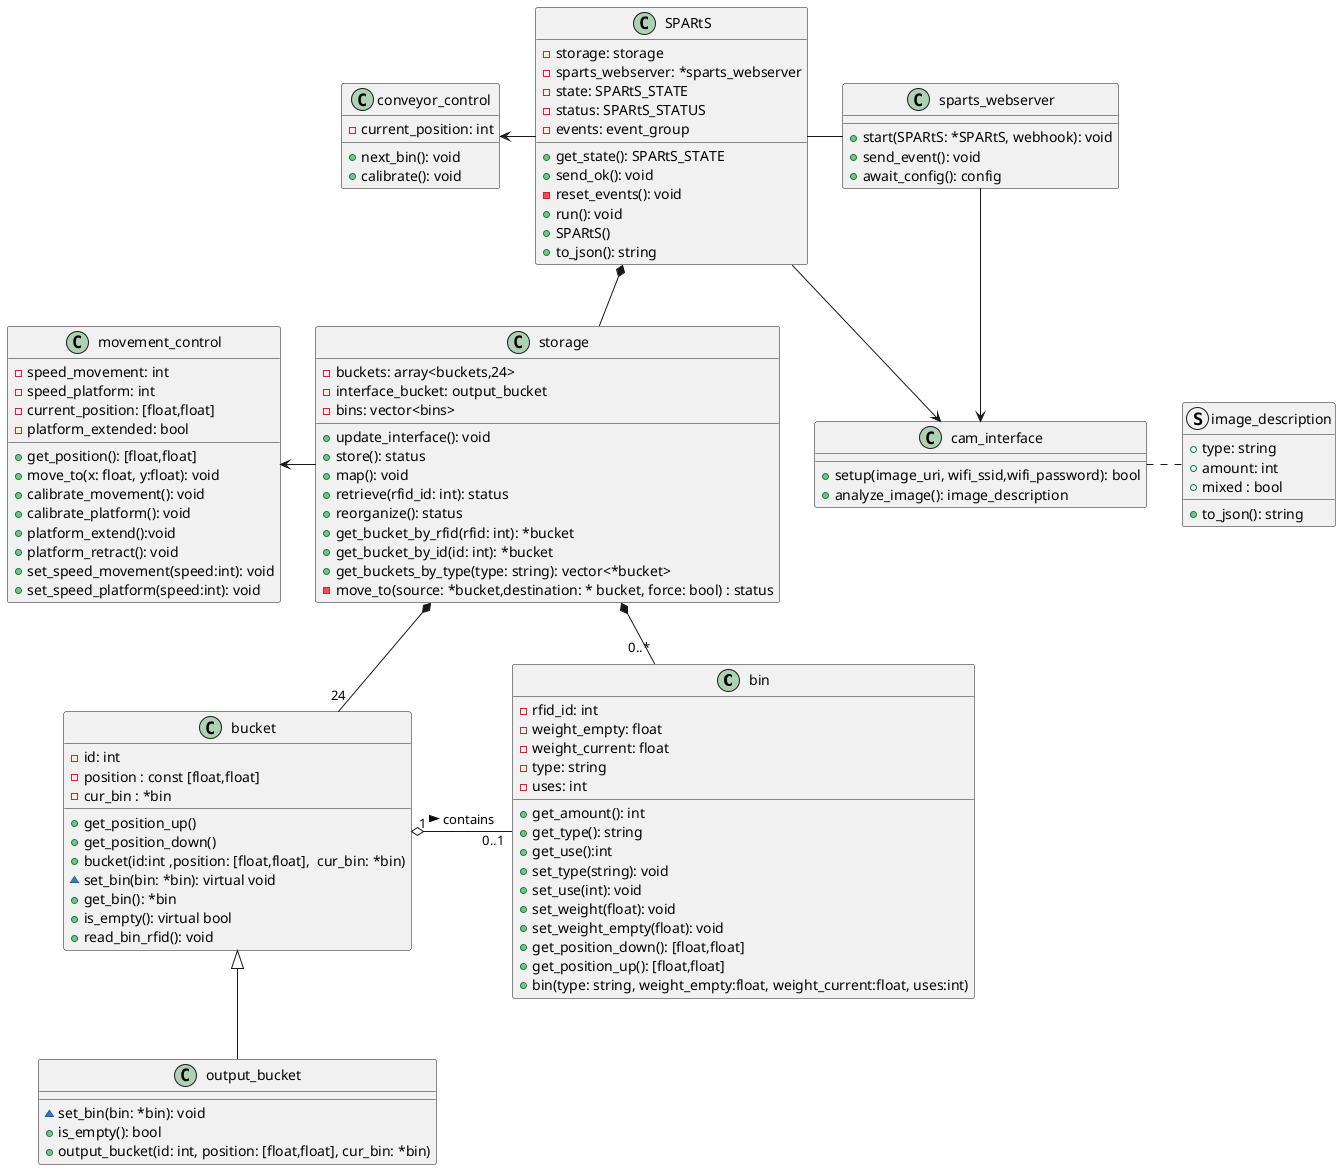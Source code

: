 @startuml class_diagram

class bin {
    - rfid_id: int
    - weight_empty: float
    - weight_current: float
    - type: string
    - uses: int
    + get_amount(): int 
    + get_type(): string
    + get_use():int
    + set_type(string): void
    + set_use(int): void
    + set_weight(float): void
    + set_weight_empty(float): void
    + get_position_down(): [float,float]
    + get_position_up(): [float,float]
    + bin(type: string, weight_empty:float, weight_current:float, uses:int)
}

class bucket {
    - id: int
    - position : const [float,float]
    - cur_bin : *bin
    + get_position_up()
    + get_position_down()
    + bucket(id:int ,position: [float,float],  cur_bin: *bin)
    ~ set_bin(bin: *bin): virtual void
    + get_bin(): *bin
    + is_empty(): virtual bool
    + read_bin_rfid(): void

}

class output_bucket {
    ~ set_bin(bin: *bin): void
    + is_empty(): bool
    + output_bucket(id: int, position: [float,float], cur_bin: *bin)
}

class storage
{
    - buckets: array<buckets,24>
    - interface_bucket: output_bucket
    - bins: vector<bins>
    + update_interface(): void
    + store(): status
    + map(): void
    + retrieve(rfid_id: int): status
    + reorganize(): status
    + get_bucket_by_rfid(rfid: int): *bucket
    + get_bucket_by_id(id: int): *bucket
    + get_buckets_by_type(type: string): vector<*bucket>
    - move_to(source: *bucket,destination: * bucket, force: bool) : status
}

bucket "1" o- "0..1" bin : contains >
bucket <|-- output_bucket

storage *-- "24" bucket
storage *-- "0..*" bin

class SPARtS {
    - storage: storage
    - sparts_webserver: *sparts_webserver
    - state: SPARtS_STATE
    - status: SPARtS_STATUS
    - events: event_group
    + get_state(): SPARtS_STATE
    + send_ok(): void
    - reset_events(): void
    + run(): void
    + SPARtS()
    + to_json(): string
}

SPARtS *-- storage

class sparts_webserver {
    + start(SPARtS: *SPARtS, webhook): void
    + send_event(): void
    + await_config(): config
}
SPARtS - sparts_webserver

class cam_interface {
    + setup(image_uri, wifi_ssid,wifi_password): bool
    + analyze_image(): image_description
}
SPARtS --> cam_interface
sparts_webserver --> cam_interface

movement_control <-r- storage

struct image_description {
    + type: string
    + amount: int
    + mixed : bool
    + to_json(): string
}
cam_interface . image_description

class conveyor_control {
    - current_position: int
    + next_bin(): void
    + calibrate(): void
}

conveyor_control <- SPARtS

class movement_control {
    - speed_movement: int
    - speed_platform: int
    - current_position: [float,float]
    - platform_extended: bool
    + get_position(): [float,float]
    + move_to(x: float, y:float): void
    + calibrate_movement(): void
    + calibrate_platform(): void
    + platform_extend():void 
    + platform_retract(): void
    + set_speed_movement(speed:int): void
    + set_speed_platform(speed:int): void

}


@enduml